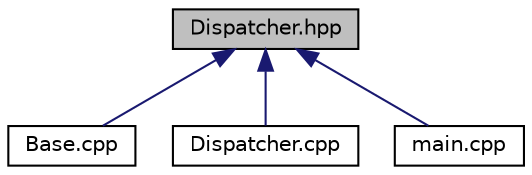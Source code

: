 digraph "Dispatcher.hpp"
{
  edge [fontname="Helvetica",fontsize="10",labelfontname="Helvetica",labelfontsize="10"];
  node [fontname="Helvetica",fontsize="10",shape=record];
  Node1 [label="Dispatcher.hpp",height=0.2,width=0.4,color="black", fillcolor="grey75", style="filled", fontcolor="black"];
  Node1 -> Node2 [dir="back",color="midnightblue",fontsize="10",style="solid"];
  Node2 [label="Base.cpp",height=0.2,width=0.4,color="black", fillcolor="white", style="filled",URL="$_base_8cpp.html"];
  Node1 -> Node3 [dir="back",color="midnightblue",fontsize="10",style="solid"];
  Node3 [label="Dispatcher.cpp",height=0.2,width=0.4,color="black", fillcolor="white", style="filled",URL="$_dispatcher_8cpp.html"];
  Node1 -> Node4 [dir="back",color="midnightblue",fontsize="10",style="solid"];
  Node4 [label="main.cpp",height=0.2,width=0.4,color="black", fillcolor="white", style="filled",URL="$main_8cpp.html"];
}
